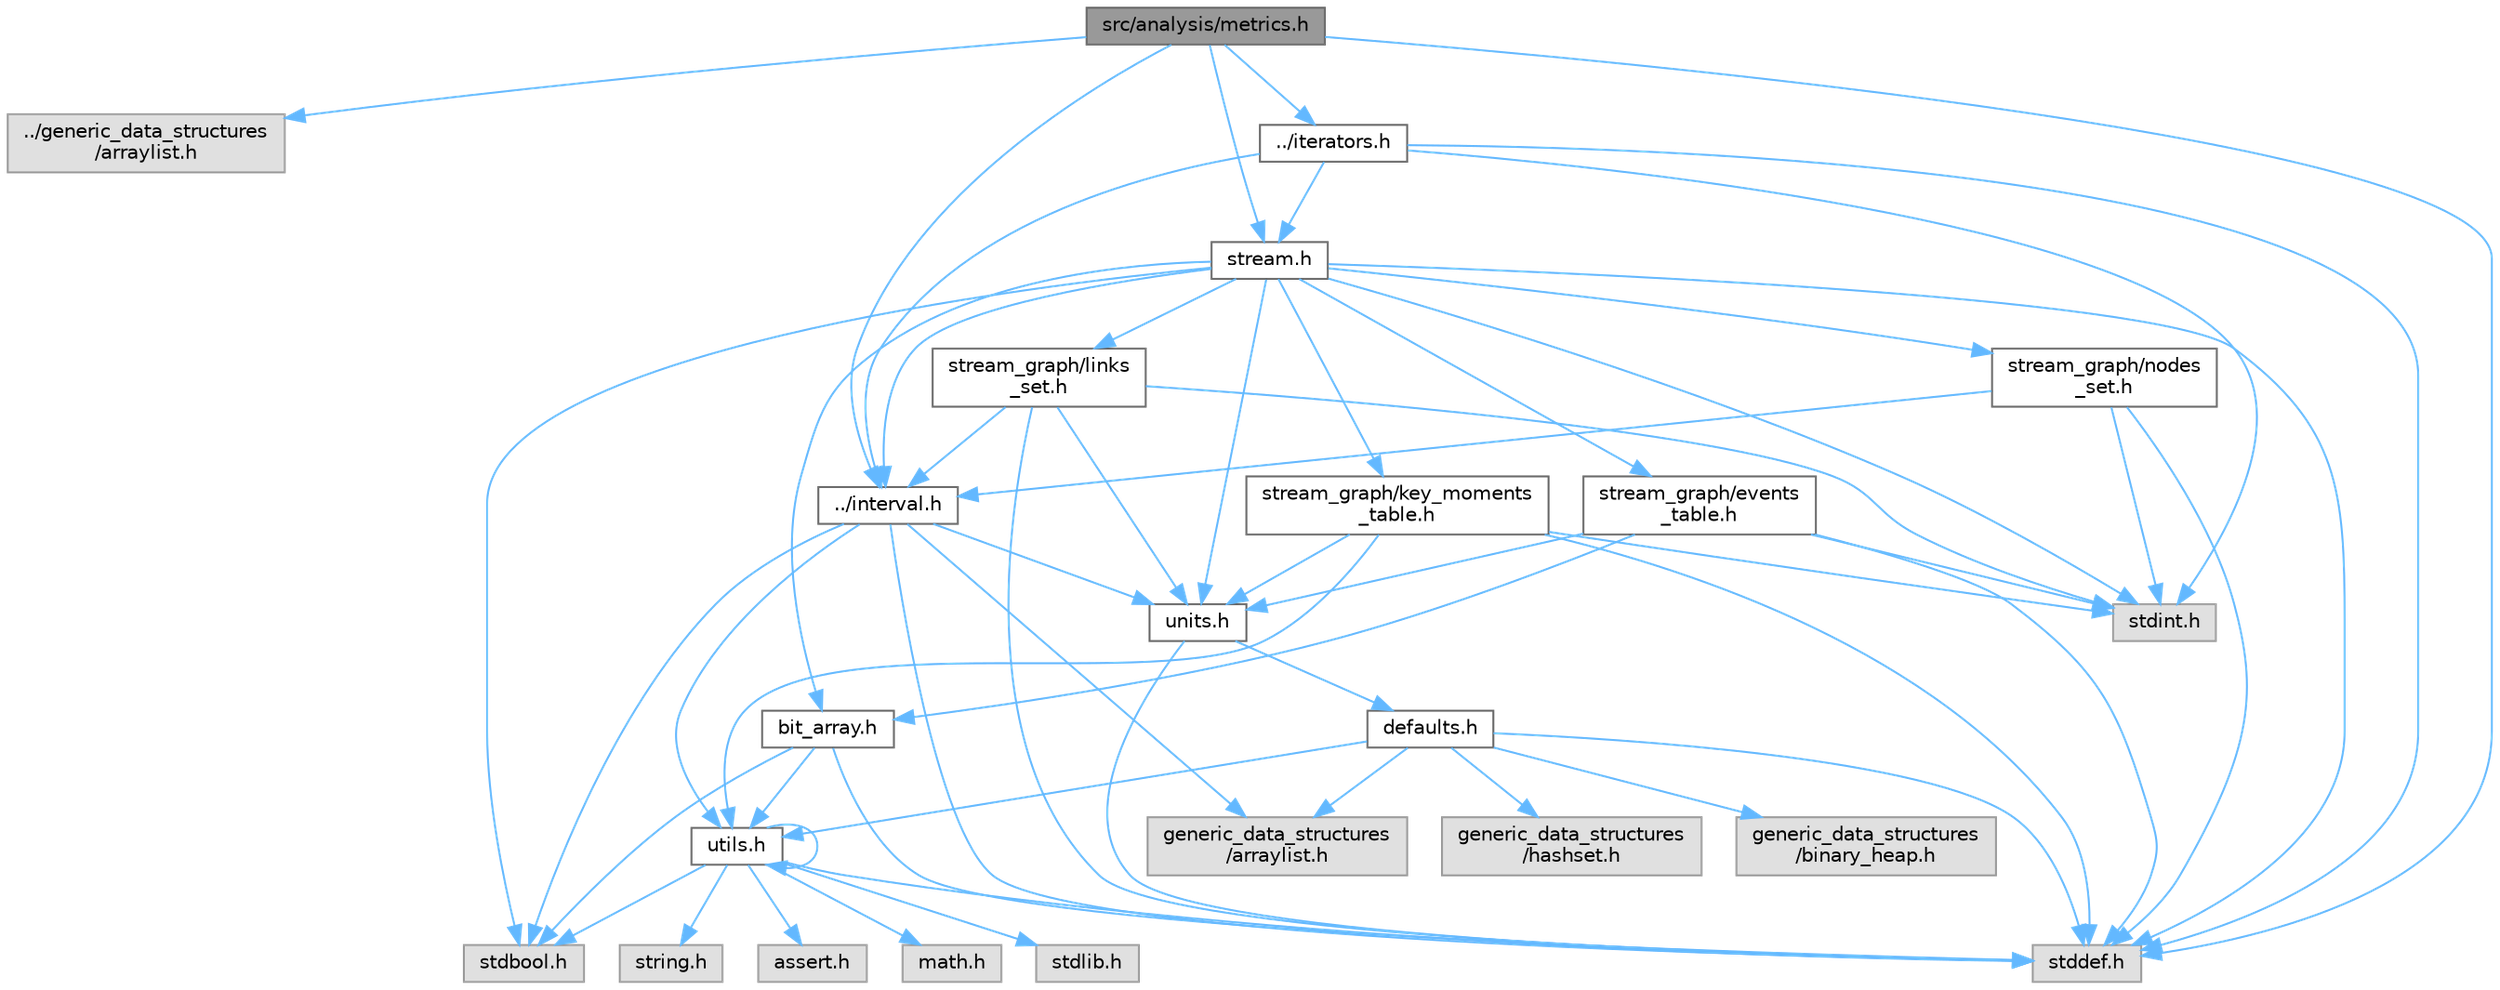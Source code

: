 digraph "src/analysis/metrics.h"
{
 // LATEX_PDF_SIZE
  bgcolor="transparent";
  edge [fontname=Helvetica,fontsize=10,labelfontname=Helvetica,labelfontsize=10];
  node [fontname=Helvetica,fontsize=10,shape=box,height=0.2,width=0.4];
  Node1 [id="Node000001",label="src/analysis/metrics.h",height=0.2,width=0.4,color="gray40", fillcolor="grey60", style="filled", fontcolor="black",tooltip="Functions to compute metrics on a Stream."];
  Node1 -> Node2 [id="edge57_Node000001_Node000002",color="steelblue1",style="solid",tooltip=" "];
  Node2 [id="Node000002",label="../generic_data_structures\l/arraylist.h",height=0.2,width=0.4,color="grey60", fillcolor="#E0E0E0", style="filled",tooltip=" "];
  Node1 -> Node3 [id="edge58_Node000001_Node000003",color="steelblue1",style="solid",tooltip=" "];
  Node3 [id="Node000003",label="../interval.h",height=0.2,width=0.4,color="grey40", fillcolor="white", style="filled",URL="$interval_8h_source.html",tooltip=" "];
  Node3 -> Node4 [id="edge59_Node000003_Node000004",color="steelblue1",style="solid",tooltip=" "];
  Node4 [id="Node000004",label="generic_data_structures\l/arraylist.h",height=0.2,width=0.4,color="grey60", fillcolor="#E0E0E0", style="filled",tooltip=" "];
  Node3 -> Node5 [id="edge60_Node000003_Node000005",color="steelblue1",style="solid",tooltip=" "];
  Node5 [id="Node000005",label="units.h",height=0.2,width=0.4,color="grey40", fillcolor="white", style="filled",URL="$units_8h_source.html",tooltip=" "];
  Node5 -> Node6 [id="edge61_Node000005_Node000006",color="steelblue1",style="solid",tooltip=" "];
  Node6 [id="Node000006",label="defaults.h",height=0.2,width=0.4,color="grey40", fillcolor="white", style="filled",URL="$defaults_8h_source.html",tooltip=" "];
  Node6 -> Node4 [id="edge62_Node000006_Node000004",color="steelblue1",style="solid",tooltip=" "];
  Node6 -> Node7 [id="edge63_Node000006_Node000007",color="steelblue1",style="solid",tooltip=" "];
  Node7 [id="Node000007",label="generic_data_structures\l/binary_heap.h",height=0.2,width=0.4,color="grey60", fillcolor="#E0E0E0", style="filled",tooltip=" "];
  Node6 -> Node8 [id="edge64_Node000006_Node000008",color="steelblue1",style="solid",tooltip=" "];
  Node8 [id="Node000008",label="generic_data_structures\l/hashset.h",height=0.2,width=0.4,color="grey60", fillcolor="#E0E0E0", style="filled",tooltip=" "];
  Node6 -> Node9 [id="edge65_Node000006_Node000009",color="steelblue1",style="solid",tooltip=" "];
  Node9 [id="Node000009",label="utils.h",height=0.2,width=0.4,color="grey40", fillcolor="white", style="filled",URL="$utils_8h_source.html",tooltip=" "];
  Node9 -> Node10 [id="edge66_Node000009_Node000010",color="steelblue1",style="solid",tooltip=" "];
  Node10 [id="Node000010",label="assert.h",height=0.2,width=0.4,color="grey60", fillcolor="#E0E0E0", style="filled",tooltip=" "];
  Node9 -> Node11 [id="edge67_Node000009_Node000011",color="steelblue1",style="solid",tooltip=" "];
  Node11 [id="Node000011",label="math.h",height=0.2,width=0.4,color="grey60", fillcolor="#E0E0E0", style="filled",tooltip=" "];
  Node9 -> Node12 [id="edge68_Node000009_Node000012",color="steelblue1",style="solid",tooltip=" "];
  Node12 [id="Node000012",label="stdbool.h",height=0.2,width=0.4,color="grey60", fillcolor="#E0E0E0", style="filled",tooltip=" "];
  Node9 -> Node13 [id="edge69_Node000009_Node000013",color="steelblue1",style="solid",tooltip=" "];
  Node13 [id="Node000013",label="stdlib.h",height=0.2,width=0.4,color="grey60", fillcolor="#E0E0E0", style="filled",tooltip=" "];
  Node9 -> Node9 [id="edge70_Node000009_Node000009",color="steelblue1",style="solid",tooltip=" "];
  Node9 -> Node14 [id="edge71_Node000009_Node000014",color="steelblue1",style="solid",tooltip=" "];
  Node14 [id="Node000014",label="stddef.h",height=0.2,width=0.4,color="grey60", fillcolor="#E0E0E0", style="filled",tooltip=" "];
  Node9 -> Node15 [id="edge72_Node000009_Node000015",color="steelblue1",style="solid",tooltip=" "];
  Node15 [id="Node000015",label="string.h",height=0.2,width=0.4,color="grey60", fillcolor="#E0E0E0", style="filled",tooltip=" "];
  Node6 -> Node14 [id="edge73_Node000006_Node000014",color="steelblue1",style="solid",tooltip=" "];
  Node5 -> Node14 [id="edge74_Node000005_Node000014",color="steelblue1",style="solid",tooltip=" "];
  Node3 -> Node9 [id="edge75_Node000003_Node000009",color="steelblue1",style="solid",tooltip=" "];
  Node3 -> Node12 [id="edge76_Node000003_Node000012",color="steelblue1",style="solid",tooltip=" "];
  Node3 -> Node14 [id="edge77_Node000003_Node000014",color="steelblue1",style="solid",tooltip=" "];
  Node1 -> Node16 [id="edge78_Node000001_Node000016",color="steelblue1",style="solid",tooltip=" "];
  Node16 [id="Node000016",label="../iterators.h",height=0.2,width=0.4,color="grey40", fillcolor="white", style="filled",URL="$iterators_8h.html",tooltip="Iterators over nodes, links and time intervals."];
  Node16 -> Node3 [id="edge79_Node000016_Node000003",color="steelblue1",style="solid",tooltip=" "];
  Node16 -> Node17 [id="edge80_Node000016_Node000017",color="steelblue1",style="solid",tooltip=" "];
  Node17 [id="Node000017",label="stream.h",height=0.2,width=0.4,color="grey40", fillcolor="white", style="filled",URL="$stream_8h.html",tooltip="Create StreamGraph's and manipulate generic Stream's. A StreamGraph is the main data structure to rep..."];
  Node17 -> Node18 [id="edge81_Node000017_Node000018",color="steelblue1",style="solid",tooltip=" "];
  Node18 [id="Node000018",label="bit_array.h",height=0.2,width=0.4,color="grey40", fillcolor="white", style="filled",URL="$bit__array_8h.html",tooltip="A variable length array of bits and functions to manipulate it."];
  Node18 -> Node9 [id="edge82_Node000018_Node000009",color="steelblue1",style="solid",tooltip=" "];
  Node18 -> Node12 [id="edge83_Node000018_Node000012",color="steelblue1",style="solid",tooltip=" "];
  Node18 -> Node14 [id="edge84_Node000018_Node000014",color="steelblue1",style="solid",tooltip=" "];
  Node17 -> Node3 [id="edge85_Node000017_Node000003",color="steelblue1",style="solid",tooltip=" "];
  Node17 -> Node19 [id="edge86_Node000017_Node000019",color="steelblue1",style="solid",tooltip=" "];
  Node19 [id="Node000019",label="stream_graph/events\l_table.h",height=0.2,width=0.4,color="grey40", fillcolor="white", style="filled",URL="$events__table_8h.html",tooltip=" "];
  Node19 -> Node18 [id="edge87_Node000019_Node000018",color="steelblue1",style="solid",tooltip=" "];
  Node19 -> Node5 [id="edge88_Node000019_Node000005",color="steelblue1",style="solid",tooltip=" "];
  Node19 -> Node14 [id="edge89_Node000019_Node000014",color="steelblue1",style="solid",tooltip=" "];
  Node19 -> Node20 [id="edge90_Node000019_Node000020",color="steelblue1",style="solid",tooltip=" "];
  Node20 [id="Node000020",label="stdint.h",height=0.2,width=0.4,color="grey60", fillcolor="#E0E0E0", style="filled",tooltip=" "];
  Node17 -> Node21 [id="edge91_Node000017_Node000021",color="steelblue1",style="solid",tooltip=" "];
  Node21 [id="Node000021",label="stream_graph/key_moments\l_table.h",height=0.2,width=0.4,color="grey40", fillcolor="white", style="filled",URL="$key__moments__table_8h_source.html",tooltip=" "];
  Node21 -> Node5 [id="edge92_Node000021_Node000005",color="steelblue1",style="solid",tooltip=" "];
  Node21 -> Node9 [id="edge93_Node000021_Node000009",color="steelblue1",style="solid",tooltip=" "];
  Node21 -> Node14 [id="edge94_Node000021_Node000014",color="steelblue1",style="solid",tooltip=" "];
  Node21 -> Node20 [id="edge95_Node000021_Node000020",color="steelblue1",style="solid",tooltip=" "];
  Node17 -> Node22 [id="edge96_Node000017_Node000022",color="steelblue1",style="solid",tooltip=" "];
  Node22 [id="Node000022",label="stream_graph/links\l_set.h",height=0.2,width=0.4,color="grey40", fillcolor="white", style="filled",URL="$links__set_8h_source.html",tooltip=" "];
  Node22 -> Node3 [id="edge97_Node000022_Node000003",color="steelblue1",style="solid",tooltip=" "];
  Node22 -> Node5 [id="edge98_Node000022_Node000005",color="steelblue1",style="solid",tooltip=" "];
  Node22 -> Node14 [id="edge99_Node000022_Node000014",color="steelblue1",style="solid",tooltip=" "];
  Node22 -> Node20 [id="edge100_Node000022_Node000020",color="steelblue1",style="solid",tooltip=" "];
  Node17 -> Node23 [id="edge101_Node000017_Node000023",color="steelblue1",style="solid",tooltip=" "];
  Node23 [id="Node000023",label="stream_graph/nodes\l_set.h",height=0.2,width=0.4,color="grey40", fillcolor="white", style="filled",URL="$nodes__set_8h.html",tooltip="A node and a set of nodes of a StreamGraph."];
  Node23 -> Node3 [id="edge102_Node000023_Node000003",color="steelblue1",style="solid",tooltip=" "];
  Node23 -> Node14 [id="edge103_Node000023_Node000014",color="steelblue1",style="solid",tooltip=" "];
  Node23 -> Node20 [id="edge104_Node000023_Node000020",color="steelblue1",style="solid",tooltip=" "];
  Node17 -> Node5 [id="edge105_Node000017_Node000005",color="steelblue1",style="solid",tooltip=" "];
  Node17 -> Node12 [id="edge106_Node000017_Node000012",color="steelblue1",style="solid",tooltip=" "];
  Node17 -> Node14 [id="edge107_Node000017_Node000014",color="steelblue1",style="solid",tooltip=" "];
  Node17 -> Node20 [id="edge108_Node000017_Node000020",color="steelblue1",style="solid",tooltip=" "];
  Node16 -> Node14 [id="edge109_Node000016_Node000014",color="steelblue1",style="solid",tooltip=" "];
  Node16 -> Node20 [id="edge110_Node000016_Node000020",color="steelblue1",style="solid",tooltip=" "];
  Node1 -> Node17 [id="edge111_Node000001_Node000017",color="steelblue1",style="solid",tooltip=" "];
  Node1 -> Node14 [id="edge112_Node000001_Node000014",color="steelblue1",style="solid",tooltip=" "];
}
